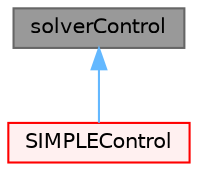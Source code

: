 digraph "solverControl"
{
 // LATEX_PDF_SIZE
  bgcolor="transparent";
  edge [fontname=Helvetica,fontsize=10,labelfontname=Helvetica,labelfontsize=10];
  node [fontname=Helvetica,fontsize=10,shape=box,height=0.2,width=0.4];
  Node1 [id="Node000001",label="solverControl",height=0.2,width=0.4,color="gray40", fillcolor="grey60", style="filled", fontcolor="black",tooltip="Base class for solver control classes."];
  Node1 -> Node2 [id="edge1_Node000001_Node000002",dir="back",color="steelblue1",style="solid",tooltip=" "];
  Node2 [id="Node000002",label="SIMPLEControl",height=0.2,width=0.4,color="red", fillcolor="#FFF0F0", style="filled",URL="$classFoam_1_1SIMPLEControl.html",tooltip="SIMPLE control class to supply convergence information/checks for the SIMPLE loop."];
}
